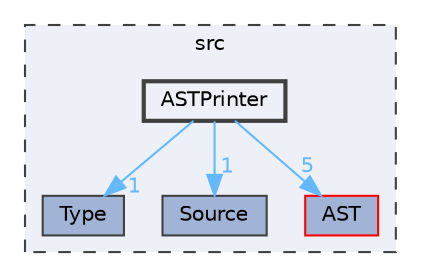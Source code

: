 digraph "/Users/henry/workspace/reflex-compiler/src/ASTPrinter"
{
 // LATEX_PDF_SIZE
  bgcolor="transparent";
  edge [fontname=Helvetica,fontsize=10,labelfontname=Helvetica,labelfontsize=10];
  node [fontname=Helvetica,fontsize=10,shape=box,height=0.2,width=0.4];
  compound=true
  subgraph clusterdir_68267d1309a1af8e8297ef4c3efbcdba {
    graph [ bgcolor="#edf0f7", pencolor="grey25", label="src", fontname=Helvetica,fontsize=10 style="filled,dashed", URL="dir_68267d1309a1af8e8297ef4c3efbcdba.html",tooltip=""]
  dir_0778407149cfeacb7b41e6b471e21ed7 [label="Type", fillcolor="#a2b4d6", color="grey25", style="filled", URL="dir_0778407149cfeacb7b41e6b471e21ed7.html",tooltip=""];
  dir_123431c39e1bae3443d48e4d72eed89b [label="Source", fillcolor="#a2b4d6", color="grey25", style="filled", URL="dir_123431c39e1bae3443d48e4d72eed89b.html",tooltip=""];
  dir_2753544c6f01c90a87473366a10a4997 [label="AST", fillcolor="#a2b4d6", color="red", style="filled", URL="dir_2753544c6f01c90a87473366a10a4997.html",tooltip=""];
  dir_0a6e910a36ffbdc9c5196c7eb8eda7f2 [label="ASTPrinter", fillcolor="#edf0f7", color="grey25", style="filled,bold", URL="dir_0a6e910a36ffbdc9c5196c7eb8eda7f2.html",tooltip=""];
  }
  dir_0a6e910a36ffbdc9c5196c7eb8eda7f2->dir_0778407149cfeacb7b41e6b471e21ed7 [headlabel="1", labeldistance=1.5 headhref="dir_000001_000010.html" color="steelblue1" fontcolor="steelblue1"];
  dir_0a6e910a36ffbdc9c5196c7eb8eda7f2->dir_123431c39e1bae3443d48e4d72eed89b [headlabel="1", labeldistance=1.5 headhref="dir_000001_000008.html" color="steelblue1" fontcolor="steelblue1"];
  dir_0a6e910a36ffbdc9c5196c7eb8eda7f2->dir_2753544c6f01c90a87473366a10a4997 [headlabel="5", labeldistance=1.5 headhref="dir_000001_000000.html" color="steelblue1" fontcolor="steelblue1"];
}

